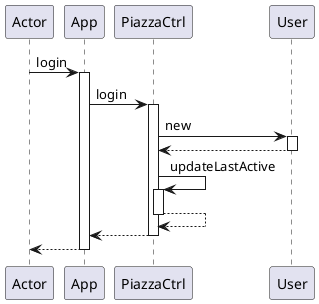 @startuml
participant Actor
Actor -> App : login
activate App
App -> PiazzaCtrl : login
activate PiazzaCtrl
PiazzaCtrl -> User : new
activate User
User --> PiazzaCtrl
deactivate User
PiazzaCtrl -> PiazzaCtrl : updateLastActive
activate PiazzaCtrl
PiazzaCtrl --> PiazzaCtrl
deactivate PiazzaCtrl
PiazzaCtrl --> App
deactivate PiazzaCtrl
return
@enduml